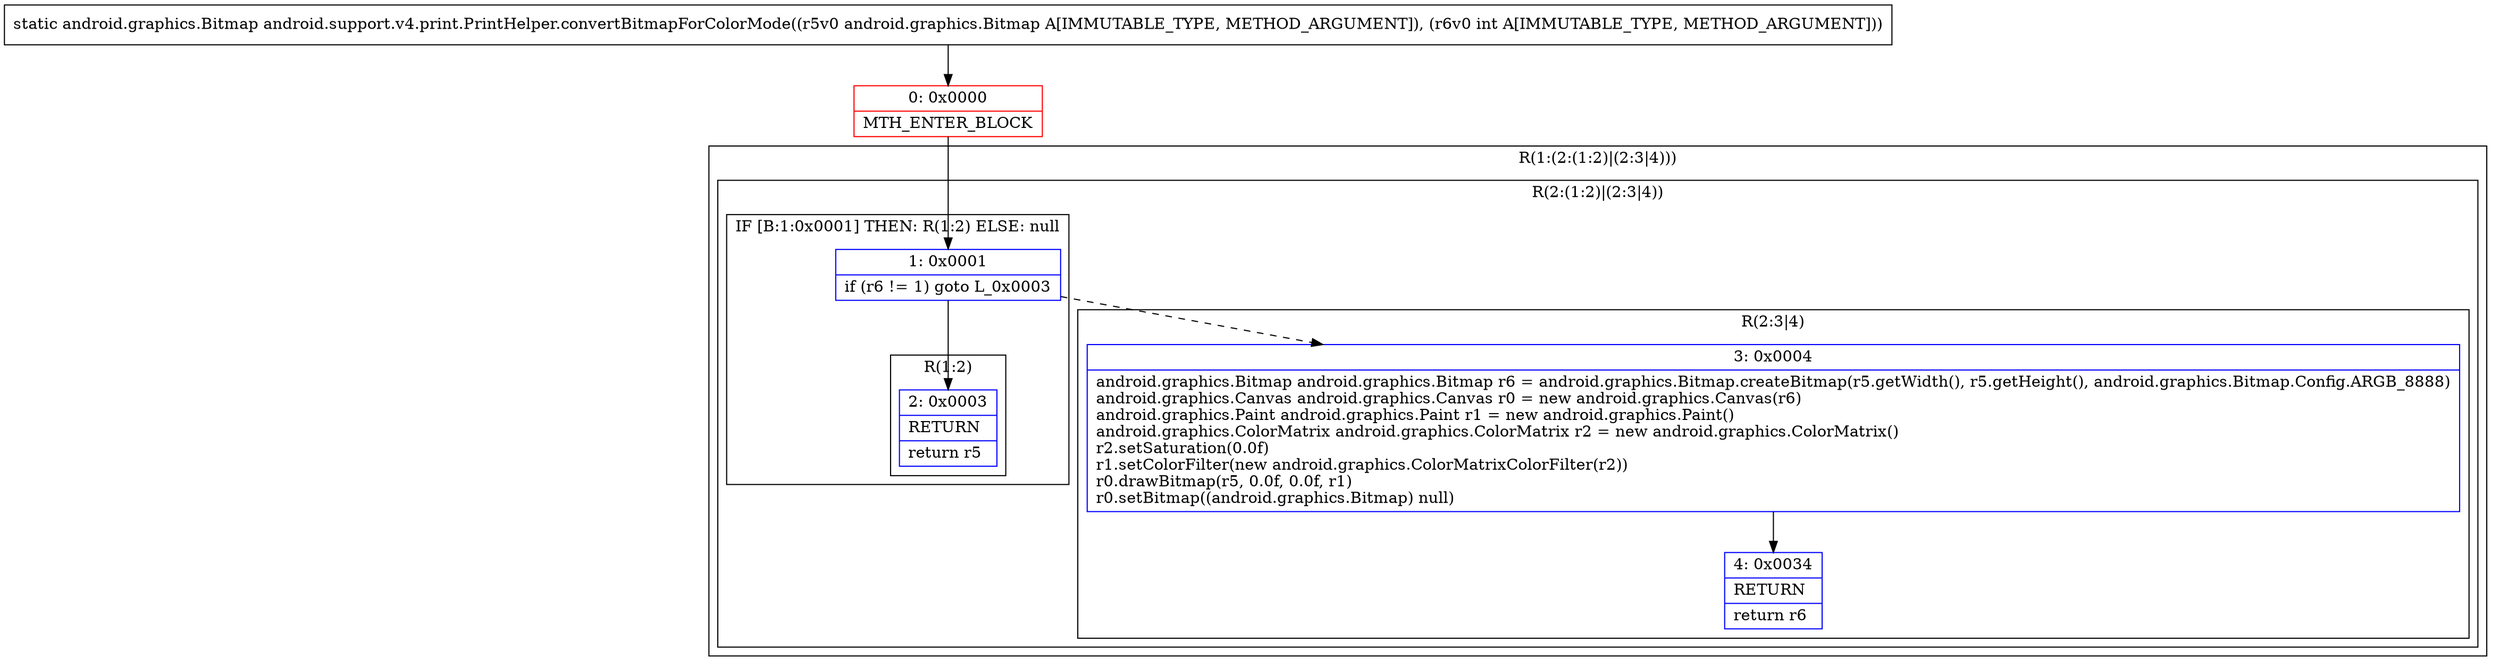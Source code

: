 digraph "CFG forandroid.support.v4.print.PrintHelper.convertBitmapForColorMode(Landroid\/graphics\/Bitmap;I)Landroid\/graphics\/Bitmap;" {
subgraph cluster_Region_757378533 {
label = "R(1:(2:(1:2)|(2:3|4)))";
node [shape=record,color=blue];
subgraph cluster_Region_2093292024 {
label = "R(2:(1:2)|(2:3|4))";
node [shape=record,color=blue];
subgraph cluster_IfRegion_1299508746 {
label = "IF [B:1:0x0001] THEN: R(1:2) ELSE: null";
node [shape=record,color=blue];
Node_1 [shape=record,label="{1\:\ 0x0001|if (r6 != 1) goto L_0x0003\l}"];
subgraph cluster_Region_1463948215 {
label = "R(1:2)";
node [shape=record,color=blue];
Node_2 [shape=record,label="{2\:\ 0x0003|RETURN\l|return r5\l}"];
}
}
subgraph cluster_Region_642028919 {
label = "R(2:3|4)";
node [shape=record,color=blue];
Node_3 [shape=record,label="{3\:\ 0x0004|android.graphics.Bitmap android.graphics.Bitmap r6 = android.graphics.Bitmap.createBitmap(r5.getWidth(), r5.getHeight(), android.graphics.Bitmap.Config.ARGB_8888)\landroid.graphics.Canvas android.graphics.Canvas r0 = new android.graphics.Canvas(r6)\landroid.graphics.Paint android.graphics.Paint r1 = new android.graphics.Paint()\landroid.graphics.ColorMatrix android.graphics.ColorMatrix r2 = new android.graphics.ColorMatrix()\lr2.setSaturation(0.0f)\lr1.setColorFilter(new android.graphics.ColorMatrixColorFilter(r2))\lr0.drawBitmap(r5, 0.0f, 0.0f, r1)\lr0.setBitmap((android.graphics.Bitmap) null)\l}"];
Node_4 [shape=record,label="{4\:\ 0x0034|RETURN\l|return r6\l}"];
}
}
}
Node_0 [shape=record,color=red,label="{0\:\ 0x0000|MTH_ENTER_BLOCK\l}"];
MethodNode[shape=record,label="{static android.graphics.Bitmap android.support.v4.print.PrintHelper.convertBitmapForColorMode((r5v0 android.graphics.Bitmap A[IMMUTABLE_TYPE, METHOD_ARGUMENT]), (r6v0 int A[IMMUTABLE_TYPE, METHOD_ARGUMENT])) }"];
MethodNode -> Node_0;
Node_1 -> Node_2;
Node_1 -> Node_3[style=dashed];
Node_3 -> Node_4;
Node_0 -> Node_1;
}

